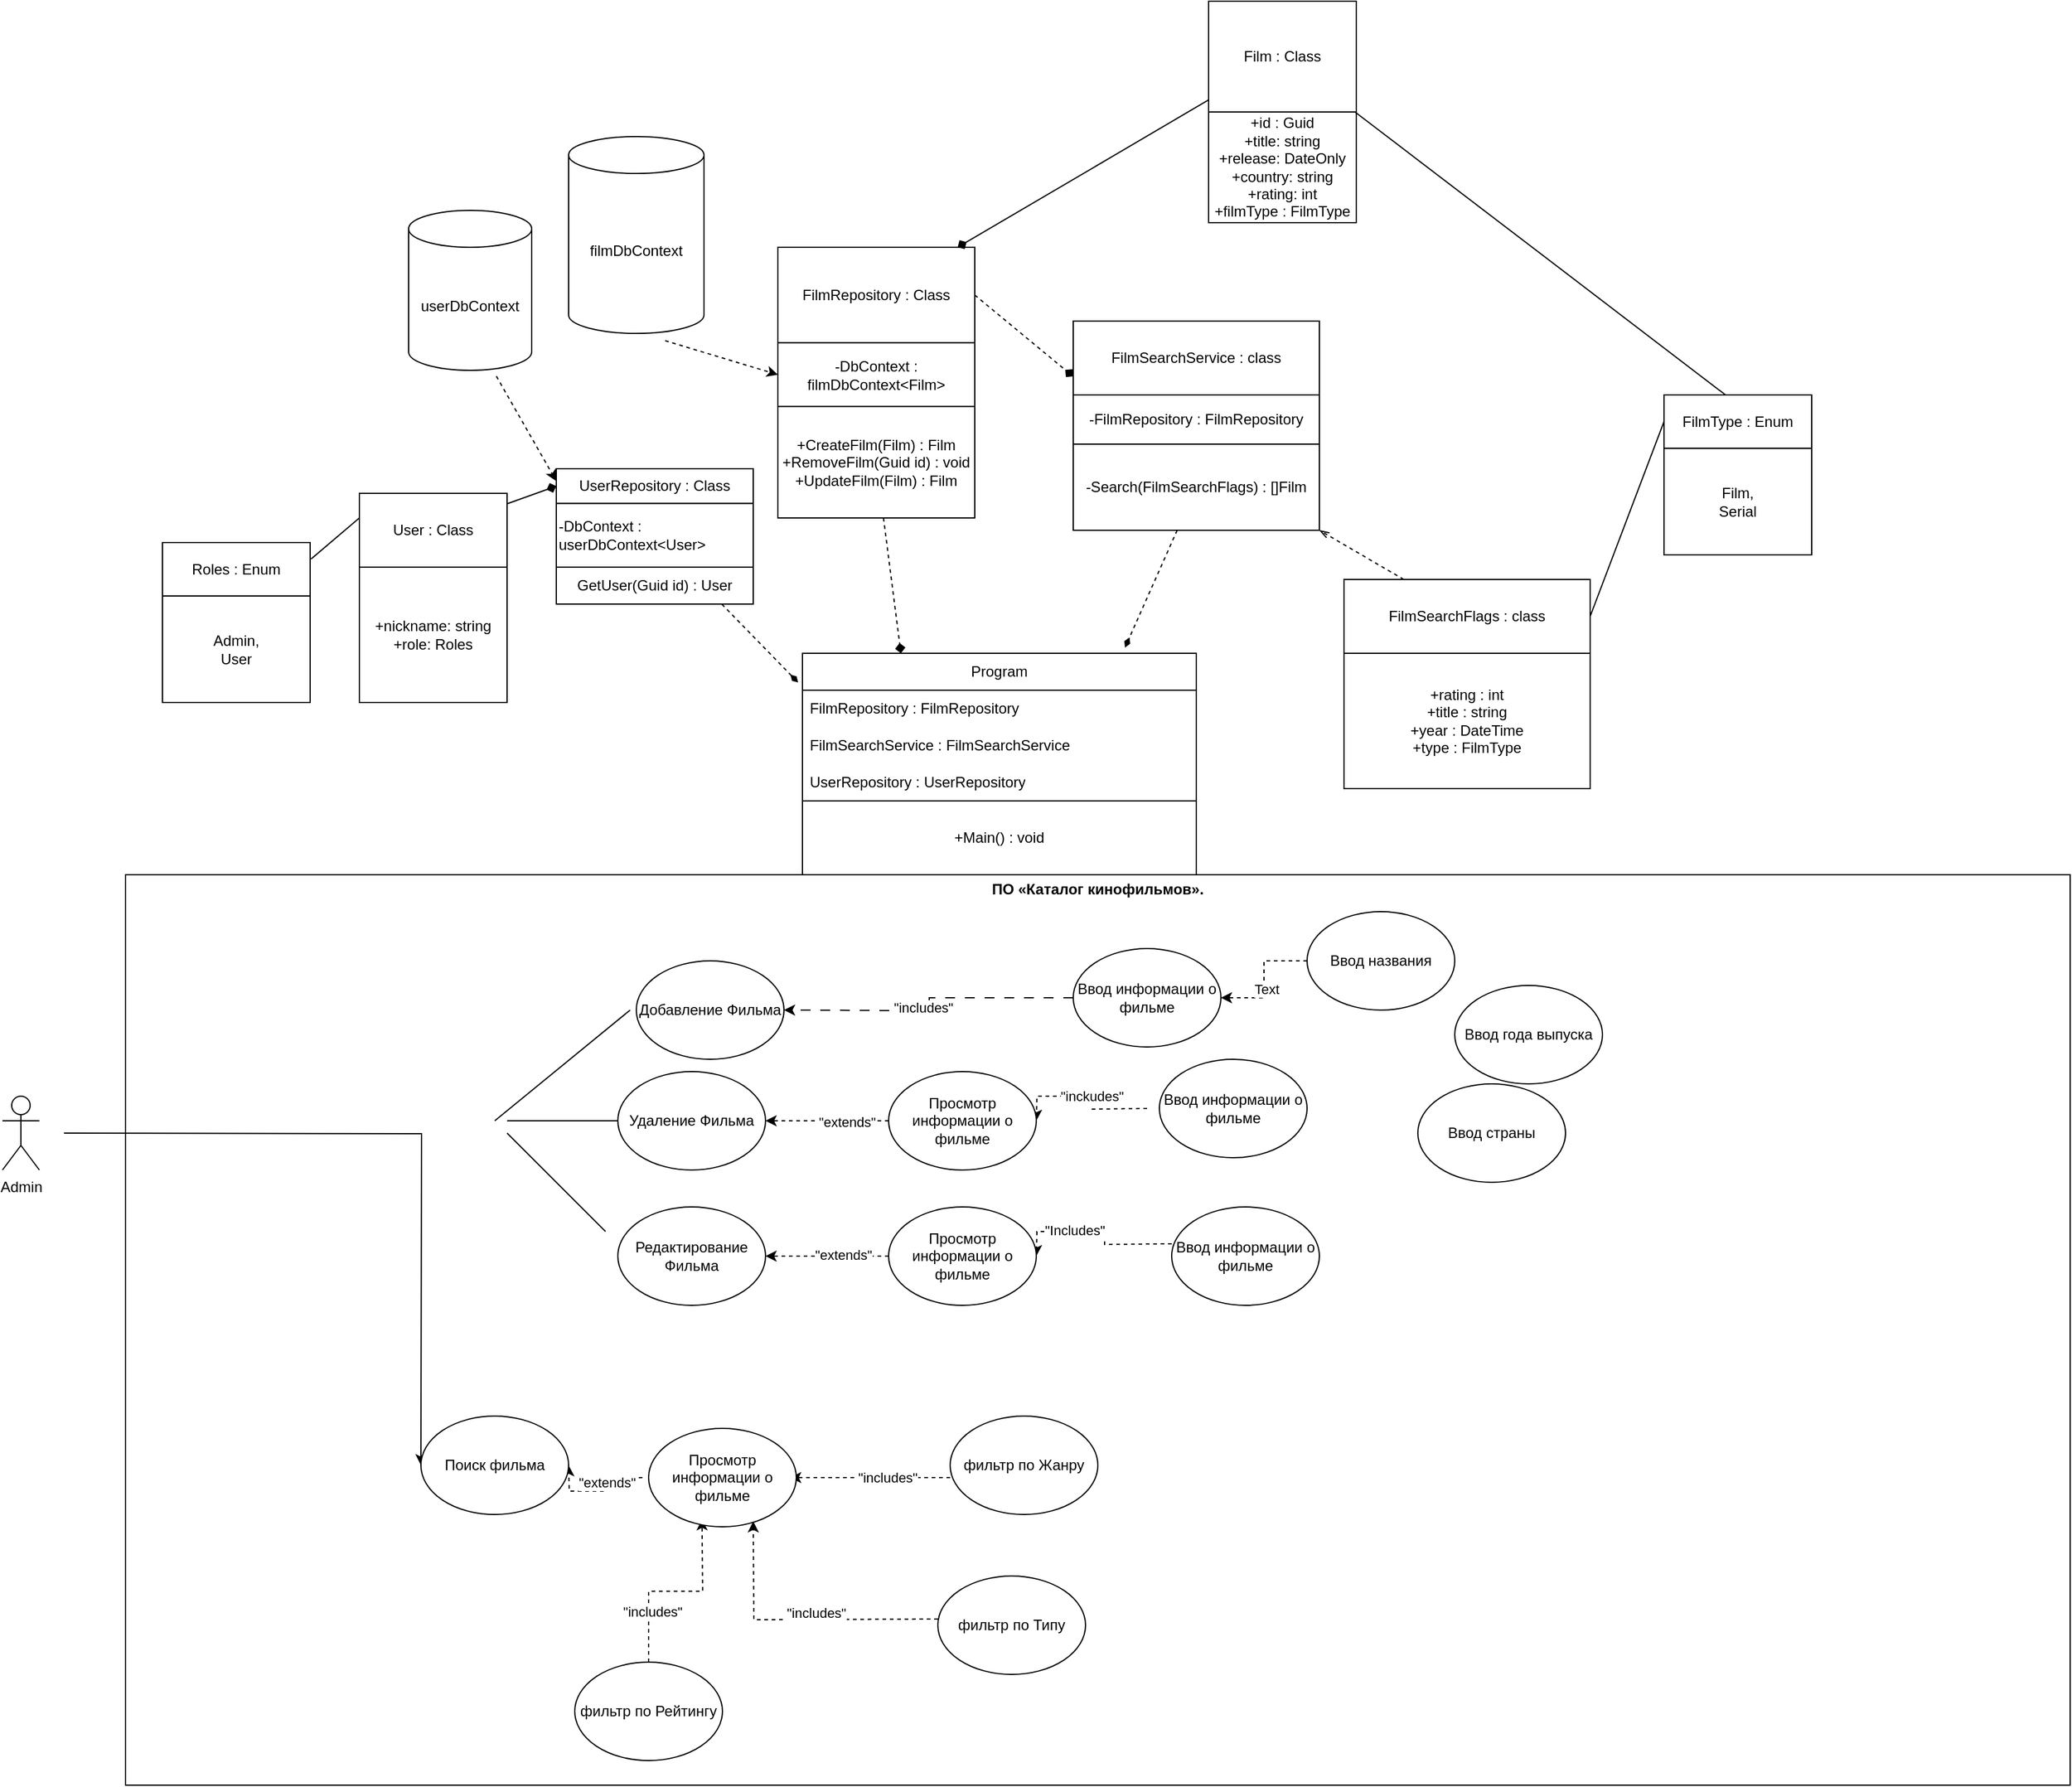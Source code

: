 <mxfile version="21.7.4" type="device">
  <diagram name="Page-1" id="8CHYXkJEk9kfCwEEVy9J">
    <mxGraphModel dx="2213" dy="1874" grid="1" gridSize="10" guides="1" tooltips="1" connect="1" arrows="1" fold="1" page="1" pageScale="1" pageWidth="850" pageHeight="1100" math="0" shadow="0">
      <root>
        <mxCell id="0" />
        <mxCell id="1" parent="0" />
        <mxCell id="Yh7ibBPhRa50FEKpBBEW-43" style="edgeStyle=orthogonalEdgeStyle;rounded=0;orthogonalLoop=1;jettySize=auto;html=1;entryX=1;entryY=0.5;entryDx=0;entryDy=0;dashed=1;" parent="1" edge="1">
          <mxGeometry relative="1" as="geometry">
            <mxPoint x="420" y="1050.043" as="sourcePoint" />
            <mxPoint x="360" y="1040" as="targetPoint" />
          </mxGeometry>
        </mxCell>
        <mxCell id="Yh7ibBPhRa50FEKpBBEW-44" value="&quot;extends&quot;" style="edgeLabel;html=1;align=center;verticalAlign=middle;resizable=0;points=[];" parent="Yh7ibBPhRa50FEKpBBEW-43" vertex="1" connectable="0">
          <mxGeometry x="-0.286" relative="1" as="geometry">
            <mxPoint as="offset" />
          </mxGeometry>
        </mxCell>
        <mxCell id="Yh7ibBPhRa50FEKpBBEW-14" value="" style="group" parent="1" vertex="1" connectable="0">
          <mxGeometry x="30" y="290" width="120" height="130" as="geometry" />
        </mxCell>
        <mxCell id="Yh7ibBPhRa50FEKpBBEW-10" value="" style="rounded=0;whiteSpace=wrap;html=1;" parent="Yh7ibBPhRa50FEKpBBEW-14" vertex="1">
          <mxGeometry y="43.333" width="120" height="86.667" as="geometry" />
        </mxCell>
        <mxCell id="Yh7ibBPhRa50FEKpBBEW-11" value="Admin, &lt;br&gt;User" style="rounded=0;whiteSpace=wrap;html=1;" parent="Yh7ibBPhRa50FEKpBBEW-14" vertex="1">
          <mxGeometry y="43.33" width="120" height="86.67" as="geometry" />
        </mxCell>
        <mxCell id="Yh7ibBPhRa50FEKpBBEW-13" value="Roles : Enum" style="rounded=0;whiteSpace=wrap;html=1;" parent="Yh7ibBPhRa50FEKpBBEW-14" vertex="1">
          <mxGeometry width="120" height="43.333" as="geometry" />
        </mxCell>
        <mxCell id="Yh7ibBPhRa50FEKpBBEW-15" value="" style="group" parent="1" vertex="1" connectable="0">
          <mxGeometry x="190" y="250" width="120" height="170" as="geometry" />
        </mxCell>
        <mxCell id="Yh7ibBPhRa50FEKpBBEW-7" value="" style="rounded=0;whiteSpace=wrap;html=1;" parent="Yh7ibBPhRa50FEKpBBEW-15" vertex="1">
          <mxGeometry width="120" height="170" as="geometry" />
        </mxCell>
        <mxCell id="Yh7ibBPhRa50FEKpBBEW-8" value="User : Class" style="rounded=0;whiteSpace=wrap;html=1;" parent="Yh7ibBPhRa50FEKpBBEW-15" vertex="1">
          <mxGeometry width="120" height="60" as="geometry" />
        </mxCell>
        <mxCell id="Yh7ibBPhRa50FEKpBBEW-9" value="+nickname: string&lt;br&gt;+role: Roles" style="rounded=0;whiteSpace=wrap;html=1;" parent="Yh7ibBPhRa50FEKpBBEW-15" vertex="1">
          <mxGeometry y="60" width="120" height="110" as="geometry" />
        </mxCell>
        <mxCell id="Yh7ibBPhRa50FEKpBBEW-22" value="Admin" style="shape=umlActor;verticalLabelPosition=bottom;verticalAlign=top;html=1;outlineConnect=0;" parent="1" vertex="1">
          <mxGeometry x="-100" y="740" width="30" height="60" as="geometry" />
        </mxCell>
        <mxCell id="Yh7ibBPhRa50FEKpBBEW-25" value="" style="edgeStyle=orthogonalEdgeStyle;rounded=0;orthogonalLoop=1;jettySize=auto;html=1;dashed=1;" parent="1" edge="1">
          <mxGeometry relative="1" as="geometry">
            <mxPoint x="620" y="759.957" as="sourcePoint" />
            <mxPoint x="520" y="760" as="targetPoint" />
          </mxGeometry>
        </mxCell>
        <mxCell id="Yh7ibBPhRa50FEKpBBEW-26" value="&quot;extends&quot;" style="edgeLabel;html=1;align=center;verticalAlign=middle;resizable=0;points=[];" parent="Yh7ibBPhRa50FEKpBBEW-25" vertex="1" connectable="0">
          <mxGeometry x="-0.317" y="1" relative="1" as="geometry">
            <mxPoint as="offset" />
          </mxGeometry>
        </mxCell>
        <mxCell id="Yh7ibBPhRa50FEKpBBEW-28" value="" style="rounded=0;orthogonalLoop=1;jettySize=auto;html=1;endArrow=none;endFill=0;entryX=0;entryY=0.5;entryDx=0;entryDy=0;" parent="1" target="Yh7ibBPhRa50FEKpBBEW-101" edge="1">
          <mxGeometry relative="1" as="geometry">
            <mxPoint x="310" y="760" as="sourcePoint" />
            <mxPoint x="380" y="740" as="targetPoint" />
          </mxGeometry>
        </mxCell>
        <mxCell id="Yh7ibBPhRa50FEKpBBEW-30" value="" style="edgeStyle=orthogonalEdgeStyle;rounded=0;orthogonalLoop=1;jettySize=auto;html=1;dashed=1;" parent="1" edge="1">
          <mxGeometry relative="1" as="geometry">
            <mxPoint x="620" y="869.957" as="sourcePoint" />
            <mxPoint x="520" y="870" as="targetPoint" />
          </mxGeometry>
        </mxCell>
        <mxCell id="Yh7ibBPhRa50FEKpBBEW-31" value="&quot;extends&quot;" style="edgeLabel;html=1;align=center;verticalAlign=middle;resizable=0;points=[];" parent="Yh7ibBPhRa50FEKpBBEW-30" vertex="1" connectable="0">
          <mxGeometry x="-0.233" y="-1" relative="1" as="geometry">
            <mxPoint x="1" as="offset" />
          </mxGeometry>
        </mxCell>
        <mxCell id="Yh7ibBPhRa50FEKpBBEW-33" value="" style="edgeStyle=orthogonalEdgeStyle;rounded=0;orthogonalLoop=1;jettySize=auto;html=1;dashed=1;" parent="1" edge="1">
          <mxGeometry relative="1" as="geometry">
            <mxPoint x="670" y="1050.043" as="sourcePoint" />
            <mxPoint x="540" y="1050" as="targetPoint" />
          </mxGeometry>
        </mxCell>
        <mxCell id="Yh7ibBPhRa50FEKpBBEW-34" value="&quot;includes&quot;" style="edgeLabel;html=1;align=center;verticalAlign=middle;resizable=0;points=[];" parent="Yh7ibBPhRa50FEKpBBEW-33" vertex="1" connectable="0">
          <mxGeometry x="-0.208" relative="1" as="geometry">
            <mxPoint as="offset" />
          </mxGeometry>
        </mxCell>
        <mxCell id="Yh7ibBPhRa50FEKpBBEW-37" style="edgeStyle=orthogonalEdgeStyle;rounded=0;orthogonalLoop=1;jettySize=auto;html=1;entryX=0.75;entryY=1.092;entryDx=0;entryDy=0;entryPerimeter=0;dashed=1;" parent="1" edge="1">
          <mxGeometry relative="1" as="geometry">
            <mxPoint x="660" y="1165.0" as="sourcePoint" />
            <mxPoint x="510" y="1085.52" as="targetPoint" />
          </mxGeometry>
        </mxCell>
        <mxCell id="Yh7ibBPhRa50FEKpBBEW-38" value="&quot;includes&quot;" style="edgeLabel;html=1;align=center;verticalAlign=middle;resizable=0;points=[];" parent="Yh7ibBPhRa50FEKpBBEW-37" vertex="1" connectable="0">
          <mxGeometry x="-0.136" y="-6" relative="1" as="geometry">
            <mxPoint as="offset" />
          </mxGeometry>
        </mxCell>
        <mxCell id="Yh7ibBPhRa50FEKpBBEW-39" style="edgeStyle=orthogonalEdgeStyle;rounded=0;orthogonalLoop=1;jettySize=auto;html=1;entryX=0.403;entryY=1.064;entryDx=0;entryDy=0;entryPerimeter=0;dashed=1;exitX=0.5;exitY=0;exitDx=0;exitDy=0;" parent="1" source="Yh7ibBPhRa50FEKpBBEW-114" edge="1">
          <mxGeometry relative="1" as="geometry">
            <mxPoint x="430" y="1190" as="sourcePoint" />
            <mxPoint x="468.36" y="1083.84" as="targetPoint" />
          </mxGeometry>
        </mxCell>
        <mxCell id="Yh7ibBPhRa50FEKpBBEW-40" value="&quot;includes&quot;" style="edgeLabel;html=1;align=center;verticalAlign=middle;resizable=0;points=[];" parent="Yh7ibBPhRa50FEKpBBEW-39" vertex="1" connectable="0">
          <mxGeometry x="-0.482" y="-3" relative="1" as="geometry">
            <mxPoint as="offset" />
          </mxGeometry>
        </mxCell>
        <mxCell id="Yh7ibBPhRa50FEKpBBEW-45" value="" style="edgeStyle=orthogonalEdgeStyle;rounded=0;orthogonalLoop=1;jettySize=auto;html=1;" parent="1" edge="1">
          <mxGeometry relative="1" as="geometry">
            <mxPoint x="-50" y="770" as="sourcePoint" />
            <mxPoint x="240" y="1040" as="targetPoint" />
          </mxGeometry>
        </mxCell>
        <mxCell id="Yh7ibBPhRa50FEKpBBEW-55" value="" style="group" parent="1" vertex="1" connectable="0">
          <mxGeometry x="530" y="50" width="160" height="220" as="geometry" />
        </mxCell>
        <mxCell id="Yh7ibBPhRa50FEKpBBEW-56" value="" style="rounded=0;whiteSpace=wrap;html=1;" parent="Yh7ibBPhRa50FEKpBBEW-55" vertex="1">
          <mxGeometry width="160" height="220" as="geometry" />
        </mxCell>
        <mxCell id="Yh7ibBPhRa50FEKpBBEW-57" value="FilmRepository : Class" style="rounded=0;whiteSpace=wrap;html=1;" parent="Yh7ibBPhRa50FEKpBBEW-55" vertex="1">
          <mxGeometry width="160" height="77.647" as="geometry" />
        </mxCell>
        <mxCell id="Yh7ibBPhRa50FEKpBBEW-58" value="-DbContext : filmDbContext&amp;lt;Film&amp;gt;" style="rounded=0;whiteSpace=wrap;html=1;" parent="Yh7ibBPhRa50FEKpBBEW-55" vertex="1">
          <mxGeometry y="77.647" width="160" height="51.765" as="geometry" />
        </mxCell>
        <mxCell id="Yh7ibBPhRa50FEKpBBEW-59" value="+CreateFilm(Film) : Film&lt;br&gt;+RemoveFilm(Guid id) : void&lt;br&gt;+UpdateFilm(Film) : Film" style="rounded=0;whiteSpace=wrap;html=1;" parent="Yh7ibBPhRa50FEKpBBEW-55" vertex="1">
          <mxGeometry y="129.412" width="160" height="90.588" as="geometry" />
        </mxCell>
        <mxCell id="Yh7ibBPhRa50FEKpBBEW-65" value="" style="group" parent="1" vertex="1" connectable="0">
          <mxGeometry x="990" y="320" width="200" height="170" as="geometry" />
        </mxCell>
        <mxCell id="Yh7ibBPhRa50FEKpBBEW-66" value="" style="rounded=0;whiteSpace=wrap;html=1;" parent="Yh7ibBPhRa50FEKpBBEW-65" vertex="1">
          <mxGeometry width="200" height="170" as="geometry" />
        </mxCell>
        <mxCell id="Yh7ibBPhRa50FEKpBBEW-67" value="FilmSearchFlags : class" style="rounded=0;whiteSpace=wrap;html=1;" parent="Yh7ibBPhRa50FEKpBBEW-65" vertex="1">
          <mxGeometry width="200" height="60" as="geometry" />
        </mxCell>
        <mxCell id="Yh7ibBPhRa50FEKpBBEW-68" value="+rating : int&lt;br&gt;+title : string&lt;br&gt;+year : DateTime&lt;br&gt;+type : FilmType" style="rounded=0;whiteSpace=wrap;html=1;" parent="Yh7ibBPhRa50FEKpBBEW-65" vertex="1">
          <mxGeometry y="60" width="200" height="110" as="geometry" />
        </mxCell>
        <mxCell id="Yh7ibBPhRa50FEKpBBEW-69" value="" style="group" parent="1" vertex="1" connectable="0">
          <mxGeometry x="770" y="110" width="200" height="170" as="geometry" />
        </mxCell>
        <mxCell id="Yh7ibBPhRa50FEKpBBEW-60" value="" style="group" parent="Yh7ibBPhRa50FEKpBBEW-69" vertex="1" connectable="0">
          <mxGeometry width="200" height="170" as="geometry" />
        </mxCell>
        <mxCell id="Yh7ibBPhRa50FEKpBBEW-61" value="" style="rounded=0;whiteSpace=wrap;html=1;" parent="Yh7ibBPhRa50FEKpBBEW-60" vertex="1">
          <mxGeometry width="200" height="170" as="geometry" />
        </mxCell>
        <mxCell id="Yh7ibBPhRa50FEKpBBEW-62" value="FilmSearchService : class" style="rounded=0;whiteSpace=wrap;html=1;" parent="Yh7ibBPhRa50FEKpBBEW-60" vertex="1">
          <mxGeometry width="200" height="60" as="geometry" />
        </mxCell>
        <mxCell id="Yh7ibBPhRa50FEKpBBEW-63" value="-FilmRepository : FilmRepository" style="rounded=0;whiteSpace=wrap;html=1;" parent="Yh7ibBPhRa50FEKpBBEW-60" vertex="1">
          <mxGeometry y="60" width="200" height="40" as="geometry" />
        </mxCell>
        <mxCell id="Yh7ibBPhRa50FEKpBBEW-64" value="-Search(FilmSearchFlags) : []Film" style="rounded=0;whiteSpace=wrap;html=1;" parent="Yh7ibBPhRa50FEKpBBEW-69" vertex="1">
          <mxGeometry y="100" width="200" height="70" as="geometry" />
        </mxCell>
        <mxCell id="Yh7ibBPhRa50FEKpBBEW-70" value="" style="group" parent="1" vertex="1" connectable="0">
          <mxGeometry x="880" y="-150" width="120" height="180" as="geometry" />
        </mxCell>
        <mxCell id="Yh7ibBPhRa50FEKpBBEW-49" value="Film : Class" style="rounded=0;whiteSpace=wrap;html=1;" parent="Yh7ibBPhRa50FEKpBBEW-70" vertex="1">
          <mxGeometry width="120" height="90" as="geometry" />
        </mxCell>
        <mxCell id="Yh7ibBPhRa50FEKpBBEW-50" value="+id : Guid&lt;br&gt;+title: string&lt;br&gt;+release: DateOnly&lt;br&gt;+country: string&lt;br&gt;+rating: int&lt;br&gt;+filmType : FilmType" style="rounded=0;whiteSpace=wrap;html=1;" parent="Yh7ibBPhRa50FEKpBBEW-70" vertex="1">
          <mxGeometry y="90" width="120" height="90" as="geometry" />
        </mxCell>
        <mxCell id="Yh7ibBPhRa50FEKpBBEW-71" value="" style="group" parent="1" vertex="1" connectable="0">
          <mxGeometry x="1250" y="170" width="120" height="130" as="geometry" />
        </mxCell>
        <mxCell id="Yh7ibBPhRa50FEKpBBEW-72" value="" style="rounded=0;whiteSpace=wrap;html=1;" parent="Yh7ibBPhRa50FEKpBBEW-71" vertex="1">
          <mxGeometry y="43.333" width="120" height="86.667" as="geometry" />
        </mxCell>
        <mxCell id="Yh7ibBPhRa50FEKpBBEW-73" value="Film, &lt;br&gt;Serial" style="rounded=0;whiteSpace=wrap;html=1;" parent="Yh7ibBPhRa50FEKpBBEW-71" vertex="1">
          <mxGeometry y="43.33" width="120" height="86.67" as="geometry" />
        </mxCell>
        <mxCell id="Yh7ibBPhRa50FEKpBBEW-74" value="FilmType : Enum" style="rounded=0;whiteSpace=wrap;html=1;" parent="Yh7ibBPhRa50FEKpBBEW-71" vertex="1">
          <mxGeometry width="120" height="43.333" as="geometry" />
        </mxCell>
        <mxCell id="Yh7ibBPhRa50FEKpBBEW-75" value="" style="endArrow=none;html=1;rounded=0;endFill=0;exitX=0;exitY=0.5;exitDx=0;exitDy=0;entryX=1;entryY=0.5;entryDx=0;entryDy=0;" parent="1" source="Yh7ibBPhRa50FEKpBBEW-74" target="Yh7ibBPhRa50FEKpBBEW-67" edge="1">
          <mxGeometry width="50" height="50" relative="1" as="geometry">
            <mxPoint x="1230" y="300" as="sourcePoint" />
            <mxPoint x="1200" y="50" as="targetPoint" />
          </mxGeometry>
        </mxCell>
        <mxCell id="Yh7ibBPhRa50FEKpBBEW-76" value="" style="endArrow=diamond;html=1;rounded=0;endFill=1;exitX=1;exitY=0.5;exitDx=0;exitDy=0;entryX=0;entryY=0.75;entryDx=0;entryDy=0;dashed=1;" parent="1" source="Yh7ibBPhRa50FEKpBBEW-57" target="Yh7ibBPhRa50FEKpBBEW-62" edge="1">
          <mxGeometry width="50" height="50" relative="1" as="geometry">
            <mxPoint x="890" y="450" as="sourcePoint" />
            <mxPoint x="780" y="518" as="targetPoint" />
          </mxGeometry>
        </mxCell>
        <mxCell id="Yh7ibBPhRa50FEKpBBEW-77" value="" style="endArrow=none;html=1;rounded=0;endFill=0;" parent="1" target="Yh7ibBPhRa50FEKpBBEW-49" edge="1">
          <mxGeometry width="50" height="50" relative="1" as="geometry">
            <mxPoint x="1300" y="170" as="sourcePoint" />
            <mxPoint x="1420" y="370" as="targetPoint" />
          </mxGeometry>
        </mxCell>
        <mxCell id="Yh7ibBPhRa50FEKpBBEW-78" value="" style="endArrow=none;html=1;rounded=0;endFill=0;exitX=1.006;exitY=0.309;exitDx=0;exitDy=0;exitPerimeter=0;entryX=0;entryY=0.333;entryDx=0;entryDy=0;entryPerimeter=0;" parent="1" source="Yh7ibBPhRa50FEKpBBEW-13" target="Yh7ibBPhRa50FEKpBBEW-8" edge="1">
          <mxGeometry width="50" height="50" relative="1" as="geometry">
            <mxPoint x="190" y="280" as="sourcePoint" />
            <mxPoint x="170" y="250" as="targetPoint" />
          </mxGeometry>
        </mxCell>
        <mxCell id="Yh7ibBPhRa50FEKpBBEW-80" value="" style="endArrow=classic;html=1;rounded=0;endFill=1;exitX=0.713;exitY=1.037;exitDx=0;exitDy=0;entryX=0;entryY=0.5;entryDx=0;entryDy=0;dashed=1;exitPerimeter=0;" parent="1" source="Yh7ibBPhRa50FEKpBBEW-91" target="Yh7ibBPhRa50FEKpBBEW-58" edge="1">
          <mxGeometry width="50" height="50" relative="1" as="geometry">
            <mxPoint x="470" y="135" as="sourcePoint" />
            <mxPoint x="740" y="185" as="targetPoint" />
          </mxGeometry>
        </mxCell>
        <mxCell id="Yh7ibBPhRa50FEKpBBEW-82" value="" style="edgeStyle=orthogonalEdgeStyle;rounded=0;orthogonalLoop=1;jettySize=auto;html=1;dashed=1;dashPattern=8 8;exitX=0;exitY=0.5;exitDx=0;exitDy=0;" parent="1" source="Yh7ibBPhRa50FEKpBBEW-100" edge="1">
          <mxGeometry relative="1" as="geometry">
            <mxPoint x="685" y="639.957" as="sourcePoint" />
            <mxPoint x="535" y="669.957" as="targetPoint" />
          </mxGeometry>
        </mxCell>
        <mxCell id="Yh7ibBPhRa50FEKpBBEW-83" value="&quot;includes&quot;" style="edgeLabel;html=1;align=center;verticalAlign=middle;resizable=0;points=[];" parent="Yh7ibBPhRa50FEKpBBEW-82" vertex="1" connectable="0">
          <mxGeometry x="0.099" y="-4" relative="1" as="geometry">
            <mxPoint x="2" y="1" as="offset" />
          </mxGeometry>
        </mxCell>
        <mxCell id="Yh7ibBPhRa50FEKpBBEW-85" value="" style="edgeStyle=orthogonalEdgeStyle;rounded=0;orthogonalLoop=1;jettySize=auto;html=1;dashed=1;" parent="1" edge="1">
          <mxGeometry relative="1" as="geometry">
            <mxPoint x="830" y="749.957" as="sourcePoint" />
            <mxPoint x="740" y="759.957" as="targetPoint" />
          </mxGeometry>
        </mxCell>
        <mxCell id="Yh7ibBPhRa50FEKpBBEW-86" value="&quot;inckudes&quot;" style="edgeLabel;html=1;align=center;verticalAlign=middle;resizable=0;points=[];" parent="Yh7ibBPhRa50FEKpBBEW-85" vertex="1" connectable="0">
          <mxGeometry x="-0.069" relative="1" as="geometry">
            <mxPoint as="offset" />
          </mxGeometry>
        </mxCell>
        <mxCell id="Yh7ibBPhRa50FEKpBBEW-88" value="" style="edgeStyle=orthogonalEdgeStyle;rounded=0;orthogonalLoop=1;jettySize=auto;html=1;dashed=1;" parent="1" edge="1">
          <mxGeometry relative="1" as="geometry">
            <mxPoint x="850" y="859.957" as="sourcePoint" />
            <mxPoint x="740" y="869.957" as="targetPoint" />
          </mxGeometry>
        </mxCell>
        <mxCell id="Yh7ibBPhRa50FEKpBBEW-89" value="&quot;Includes&quot;" style="edgeLabel;html=1;align=center;verticalAlign=middle;resizable=0;points=[];" parent="Yh7ibBPhRa50FEKpBBEW-88" vertex="1" connectable="0">
          <mxGeometry x="0.289" y="-1" relative="1" as="geometry">
            <mxPoint as="offset" />
          </mxGeometry>
        </mxCell>
        <mxCell id="Yh7ibBPhRa50FEKpBBEW-91" value="filmDbContext" style="shape=cylinder3;whiteSpace=wrap;html=1;boundedLbl=1;backgroundOutline=1;size=15;" parent="1" vertex="1">
          <mxGeometry x="360" y="-40" width="110" height="160" as="geometry" />
        </mxCell>
        <mxCell id="Yh7ibBPhRa50FEKpBBEW-92" value="" style="group" parent="1" vertex="1" connectable="0">
          <mxGeometry x="350" y="230" width="160" height="112" as="geometry" />
        </mxCell>
        <mxCell id="Yh7ibBPhRa50FEKpBBEW-93" value="" style="rounded=0;whiteSpace=wrap;html=1;" parent="Yh7ibBPhRa50FEKpBBEW-92" vertex="1">
          <mxGeometry width="160" height="80" as="geometry" />
        </mxCell>
        <mxCell id="Yh7ibBPhRa50FEKpBBEW-94" value="UserRepository : Class" style="rounded=0;whiteSpace=wrap;html=1;" parent="Yh7ibBPhRa50FEKpBBEW-92" vertex="1">
          <mxGeometry width="160" height="28.235" as="geometry" />
        </mxCell>
        <mxCell id="Yh7ibBPhRa50FEKpBBEW-95" value="-DbContext : userDbContext&amp;lt;User&amp;gt;" style="rounded=0;whiteSpace=wrap;html=1;align=left;" parent="Yh7ibBPhRa50FEKpBBEW-92" vertex="1">
          <mxGeometry y="28.24" width="160" height="51.76" as="geometry" />
        </mxCell>
        <mxCell id="Yh7ibBPhRa50FEKpBBEW-97" value="" style="endArrow=classic;html=1;rounded=0;endFill=1;exitX=0.713;exitY=1.037;exitDx=0;exitDy=0;dashed=1;exitPerimeter=0;" parent="1" source="Yh7ibBPhRa50FEKpBBEW-98" edge="1">
          <mxGeometry width="50" height="50" relative="1" as="geometry">
            <mxPoint x="330" y="165" as="sourcePoint" />
            <mxPoint x="350" y="240" as="targetPoint" />
          </mxGeometry>
        </mxCell>
        <mxCell id="Yh7ibBPhRa50FEKpBBEW-98" value="userDbContext" style="shape=cylinder3;whiteSpace=wrap;html=1;boundedLbl=1;backgroundOutline=1;size=15;" parent="1" vertex="1">
          <mxGeometry x="230" y="20" width="100" height="130" as="geometry" />
        </mxCell>
        <mxCell id="Yh7ibBPhRa50FEKpBBEW-99" value="Добавление Фильма" style="ellipse;whiteSpace=wrap;html=1;" parent="1" vertex="1">
          <mxGeometry x="415" y="630" width="120" height="80" as="geometry" />
        </mxCell>
        <mxCell id="Yh7ibBPhRa50FEKpBBEW-100" value="Ввод информации о фильме" style="ellipse;whiteSpace=wrap;html=1;" parent="1" vertex="1">
          <mxGeometry x="770" y="620" width="120" height="80" as="geometry" />
        </mxCell>
        <mxCell id="Yh7ibBPhRa50FEKpBBEW-101" value="Удаление Фильма" style="ellipse;whiteSpace=wrap;html=1;" parent="1" vertex="1">
          <mxGeometry x="400" y="720" width="120" height="80" as="geometry" />
        </mxCell>
        <mxCell id="Yh7ibBPhRa50FEKpBBEW-102" value="Просмотр информации о фильме" style="ellipse;whiteSpace=wrap;html=1;" parent="1" vertex="1">
          <mxGeometry x="620" y="720" width="120" height="80" as="geometry" />
        </mxCell>
        <mxCell id="Yh7ibBPhRa50FEKpBBEW-104" value="Ввод информации о фильме" style="ellipse;whiteSpace=wrap;html=1;" parent="1" vertex="1">
          <mxGeometry x="840" y="710" width="120" height="80" as="geometry" />
        </mxCell>
        <mxCell id="Yh7ibBPhRa50FEKpBBEW-105" value="Редактирование Фильма" style="ellipse;whiteSpace=wrap;html=1;" parent="1" vertex="1">
          <mxGeometry x="400" y="830" width="120" height="80" as="geometry" />
        </mxCell>
        <mxCell id="Yh7ibBPhRa50FEKpBBEW-107" value="Просмотр информации о фильме" style="ellipse;whiteSpace=wrap;html=1;" parent="1" vertex="1">
          <mxGeometry x="620" y="830" width="120" height="80" as="geometry" />
        </mxCell>
        <mxCell id="Yh7ibBPhRa50FEKpBBEW-108" value="Ввод информации о фильме" style="ellipse;whiteSpace=wrap;html=1;" parent="1" vertex="1">
          <mxGeometry x="850" y="830" width="120" height="80" as="geometry" />
        </mxCell>
        <mxCell id="Yh7ibBPhRa50FEKpBBEW-109" value="Поиск фильма&lt;br&gt;" style="ellipse;whiteSpace=wrap;html=1;" parent="1" vertex="1">
          <mxGeometry x="240" y="1000" width="120" height="80" as="geometry" />
        </mxCell>
        <mxCell id="Yh7ibBPhRa50FEKpBBEW-110" value="Просмотр информации о фильме" style="ellipse;whiteSpace=wrap;html=1;" parent="1" vertex="1">
          <mxGeometry x="425" y="1010" width="120" height="80" as="geometry" />
        </mxCell>
        <mxCell id="Yh7ibBPhRa50FEKpBBEW-111" value="фильтр по Жанру" style="ellipse;whiteSpace=wrap;html=1;" parent="1" vertex="1">
          <mxGeometry x="670" y="1000" width="120" height="80" as="geometry" />
        </mxCell>
        <mxCell id="Yh7ibBPhRa50FEKpBBEW-112" value="фильтр по Типу" style="ellipse;whiteSpace=wrap;html=1;" parent="1" vertex="1">
          <mxGeometry x="660" y="1130" width="120" height="80" as="geometry" />
        </mxCell>
        <mxCell id="Yh7ibBPhRa50FEKpBBEW-114" value="фильтр по Рейтингу" style="ellipse;whiteSpace=wrap;html=1;" parent="1" vertex="1">
          <mxGeometry x="365" y="1200" width="120" height="80" as="geometry" />
        </mxCell>
        <mxCell id="Yh7ibBPhRa50FEKpBBEW-115" value="Program" style="swimlane;fontStyle=0;childLayout=stackLayout;horizontal=1;startSize=30;horizontalStack=0;resizeParent=1;resizeParentMax=0;resizeLast=0;collapsible=1;marginBottom=0;whiteSpace=wrap;html=1;" parent="1" vertex="1">
          <mxGeometry x="550" y="380" width="320" height="180" as="geometry" />
        </mxCell>
        <mxCell id="Yh7ibBPhRa50FEKpBBEW-116" value="FilmRepository : FilmRepository" style="text;strokeColor=none;fillColor=none;align=left;verticalAlign=middle;spacingLeft=4;spacingRight=4;overflow=hidden;points=[[0,0.5],[1,0.5]];portConstraint=eastwest;rotatable=0;whiteSpace=wrap;html=1;" parent="Yh7ibBPhRa50FEKpBBEW-115" vertex="1">
          <mxGeometry y="30" width="320" height="30" as="geometry" />
        </mxCell>
        <mxCell id="Yh7ibBPhRa50FEKpBBEW-117" value="FilmSearchService : FilmSearchService" style="text;strokeColor=none;fillColor=none;align=left;verticalAlign=middle;spacingLeft=4;spacingRight=4;overflow=hidden;points=[[0,0.5],[1,0.5]];portConstraint=eastwest;rotatable=0;whiteSpace=wrap;html=1;" parent="Yh7ibBPhRa50FEKpBBEW-115" vertex="1">
          <mxGeometry y="60" width="320" height="30" as="geometry" />
        </mxCell>
        <mxCell id="Yh7ibBPhRa50FEKpBBEW-118" value="UserRepository : UserRepository" style="text;strokeColor=none;fillColor=none;align=left;verticalAlign=middle;spacingLeft=4;spacingRight=4;overflow=hidden;points=[[0,0.5],[1,0.5]];portConstraint=eastwest;rotatable=0;whiteSpace=wrap;html=1;" parent="Yh7ibBPhRa50FEKpBBEW-115" vertex="1">
          <mxGeometry y="90" width="320" height="30" as="geometry" />
        </mxCell>
        <mxCell id="Yh7ibBPhRa50FEKpBBEW-121" value="+Main() : void" style="rounded=0;whiteSpace=wrap;html=1;" parent="Yh7ibBPhRa50FEKpBBEW-115" vertex="1">
          <mxGeometry y="120" width="320" height="60" as="geometry" />
        </mxCell>
        <mxCell id="Yh7ibBPhRa50FEKpBBEW-122" value="" style="endArrow=diamondThin;html=1;rounded=0;endFill=1;entryX=-0.011;entryY=0.132;entryDx=0;entryDy=0;dashed=1;entryPerimeter=0;" parent="1" source="Yh7ibBPhRa50FEKpBBEW-95" target="Yh7ibBPhRa50FEKpBBEW-115" edge="1">
          <mxGeometry width="50" height="50" relative="1" as="geometry">
            <mxPoint x="500" y="320" as="sourcePoint" />
            <mxPoint x="360" y="294" as="targetPoint" />
          </mxGeometry>
        </mxCell>
        <mxCell id="Yh7ibBPhRa50FEKpBBEW-123" value="" style="endArrow=diamond;html=1;rounded=0;endFill=1;entryX=0.25;entryY=0;entryDx=0;entryDy=0;dashed=1;" parent="1" source="Yh7ibBPhRa50FEKpBBEW-59" target="Yh7ibBPhRa50FEKpBBEW-115" edge="1">
          <mxGeometry width="50" height="50" relative="1" as="geometry">
            <mxPoint x="620" y="270" as="sourcePoint" />
            <mxPoint x="556" y="414" as="targetPoint" />
          </mxGeometry>
        </mxCell>
        <mxCell id="Yh7ibBPhRa50FEKpBBEW-124" value="" style="endArrow=diamondThin;html=1;rounded=0;endFill=1;entryX=0.819;entryY=-0.026;entryDx=0;entryDy=0;dashed=1;entryPerimeter=0;" parent="1" source="Yh7ibBPhRa50FEKpBBEW-64" target="Yh7ibBPhRa50FEKpBBEW-115" edge="1">
          <mxGeometry width="50" height="50" relative="1" as="geometry">
            <mxPoint x="840" y="300" as="sourcePoint" />
            <mxPoint x="566" y="424" as="targetPoint" />
          </mxGeometry>
        </mxCell>
        <mxCell id="Yh7ibBPhRa50FEKpBBEW-125" value="" style="endArrow=openThin;html=1;rounded=0;entryX=1;entryY=1;entryDx=0;entryDy=0;dashed=1;endFill=0;" parent="1" source="Yh7ibBPhRa50FEKpBBEW-67" target="Yh7ibBPhRa50FEKpBBEW-64" edge="1">
          <mxGeometry width="50" height="50" relative="1" as="geometry">
            <mxPoint x="1010" y="270" as="sourcePoint" />
            <mxPoint x="1060" y="220" as="targetPoint" />
          </mxGeometry>
        </mxCell>
        <mxCell id="Yh7ibBPhRa50FEKpBBEW-126" value="" style="endArrow=diamond;html=1;rounded=0;endFill=1;" parent="1" source="Yh7ibBPhRa50FEKpBBEW-49" target="Yh7ibBPhRa50FEKpBBEW-57" edge="1">
          <mxGeometry width="50" height="50" relative="1" as="geometry">
            <mxPoint x="1049" y="330" as="sourcePoint" />
            <mxPoint x="980" y="290" as="targetPoint" />
          </mxGeometry>
        </mxCell>
        <mxCell id="Yh7ibBPhRa50FEKpBBEW-127" value="" style="endArrow=diamond;html=1;rounded=0;endFill=1;entryX=0;entryY=0.5;entryDx=0;entryDy=0;" parent="1" source="Yh7ibBPhRa50FEKpBBEW-8" target="Yh7ibBPhRa50FEKpBBEW-94" edge="1">
          <mxGeometry width="50" height="50" relative="1" as="geometry">
            <mxPoint x="890" y="-60" as="sourcePoint" />
            <mxPoint x="686" y="60" as="targetPoint" />
          </mxGeometry>
        </mxCell>
        <mxCell id="Yh7ibBPhRa50FEKpBBEW-128" value="GetUser(Guid id) : User" style="rounded=0;whiteSpace=wrap;html=1;" parent="1" vertex="1">
          <mxGeometry x="350" y="310" width="160" height="30" as="geometry" />
        </mxCell>
        <mxCell id="Yh7ibBPhRa50FEKpBBEW-129" value="ПО&amp;nbsp;«Каталог кинофильмов»." style="swimlane;whiteSpace=wrap;html=1;swimlaneLine=0;" parent="1" vertex="1">
          <mxGeometry y="560" width="1580" height="740" as="geometry" />
        </mxCell>
        <mxCell id="Yh7ibBPhRa50FEKpBBEW-132" value="Ввод названия" style="ellipse;whiteSpace=wrap;html=1;" parent="Yh7ibBPhRa50FEKpBBEW-129" vertex="1">
          <mxGeometry x="960" y="30" width="120" height="80" as="geometry" />
        </mxCell>
        <mxCell id="Yh7ibBPhRa50FEKpBBEW-133" value="Ввод года выпуска" style="ellipse;whiteSpace=wrap;html=1;" parent="Yh7ibBPhRa50FEKpBBEW-129" vertex="1">
          <mxGeometry x="1080" y="90" width="120" height="80" as="geometry" />
        </mxCell>
        <mxCell id="Yh7ibBPhRa50FEKpBBEW-134" value="Ввод страны" style="ellipse;whiteSpace=wrap;html=1;" parent="Yh7ibBPhRa50FEKpBBEW-129" vertex="1">
          <mxGeometry x="1050" y="170" width="120" height="80" as="geometry" />
        </mxCell>
        <mxCell id="Yh7ibBPhRa50FEKpBBEW-130" value="" style="orthogonalLoop=1;jettySize=auto;html=1;endArrow=none;endFill=0;" parent="1" edge="1">
          <mxGeometry relative="1" as="geometry">
            <mxPoint x="300" y="760" as="sourcePoint" />
            <mxPoint x="410" y="670" as="targetPoint" />
          </mxGeometry>
        </mxCell>
        <mxCell id="Yh7ibBPhRa50FEKpBBEW-131" value="" style="rounded=0;orthogonalLoop=1;jettySize=auto;html=1;endArrow=none;endFill=0;" parent="1" edge="1">
          <mxGeometry relative="1" as="geometry">
            <mxPoint x="310" y="770" as="sourcePoint" />
            <mxPoint x="390" y="850" as="targetPoint" />
          </mxGeometry>
        </mxCell>
        <mxCell id="Yh7ibBPhRa50FEKpBBEW-135" style="edgeStyle=orthogonalEdgeStyle;rounded=0;orthogonalLoop=1;jettySize=auto;html=1;entryX=1;entryY=0.5;entryDx=0;entryDy=0;dashed=1;" parent="1" source="Yh7ibBPhRa50FEKpBBEW-132" target="Yh7ibBPhRa50FEKpBBEW-100" edge="1">
          <mxGeometry relative="1" as="geometry" />
        </mxCell>
        <mxCell id="Yh7ibBPhRa50FEKpBBEW-136" value="Text" style="edgeLabel;html=1;align=center;verticalAlign=middle;resizable=0;points=[];" parent="Yh7ibBPhRa50FEKpBBEW-135" vertex="1" connectable="0">
          <mxGeometry x="0.162" y="2" relative="1" as="geometry">
            <mxPoint as="offset" />
          </mxGeometry>
        </mxCell>
      </root>
    </mxGraphModel>
  </diagram>
</mxfile>
